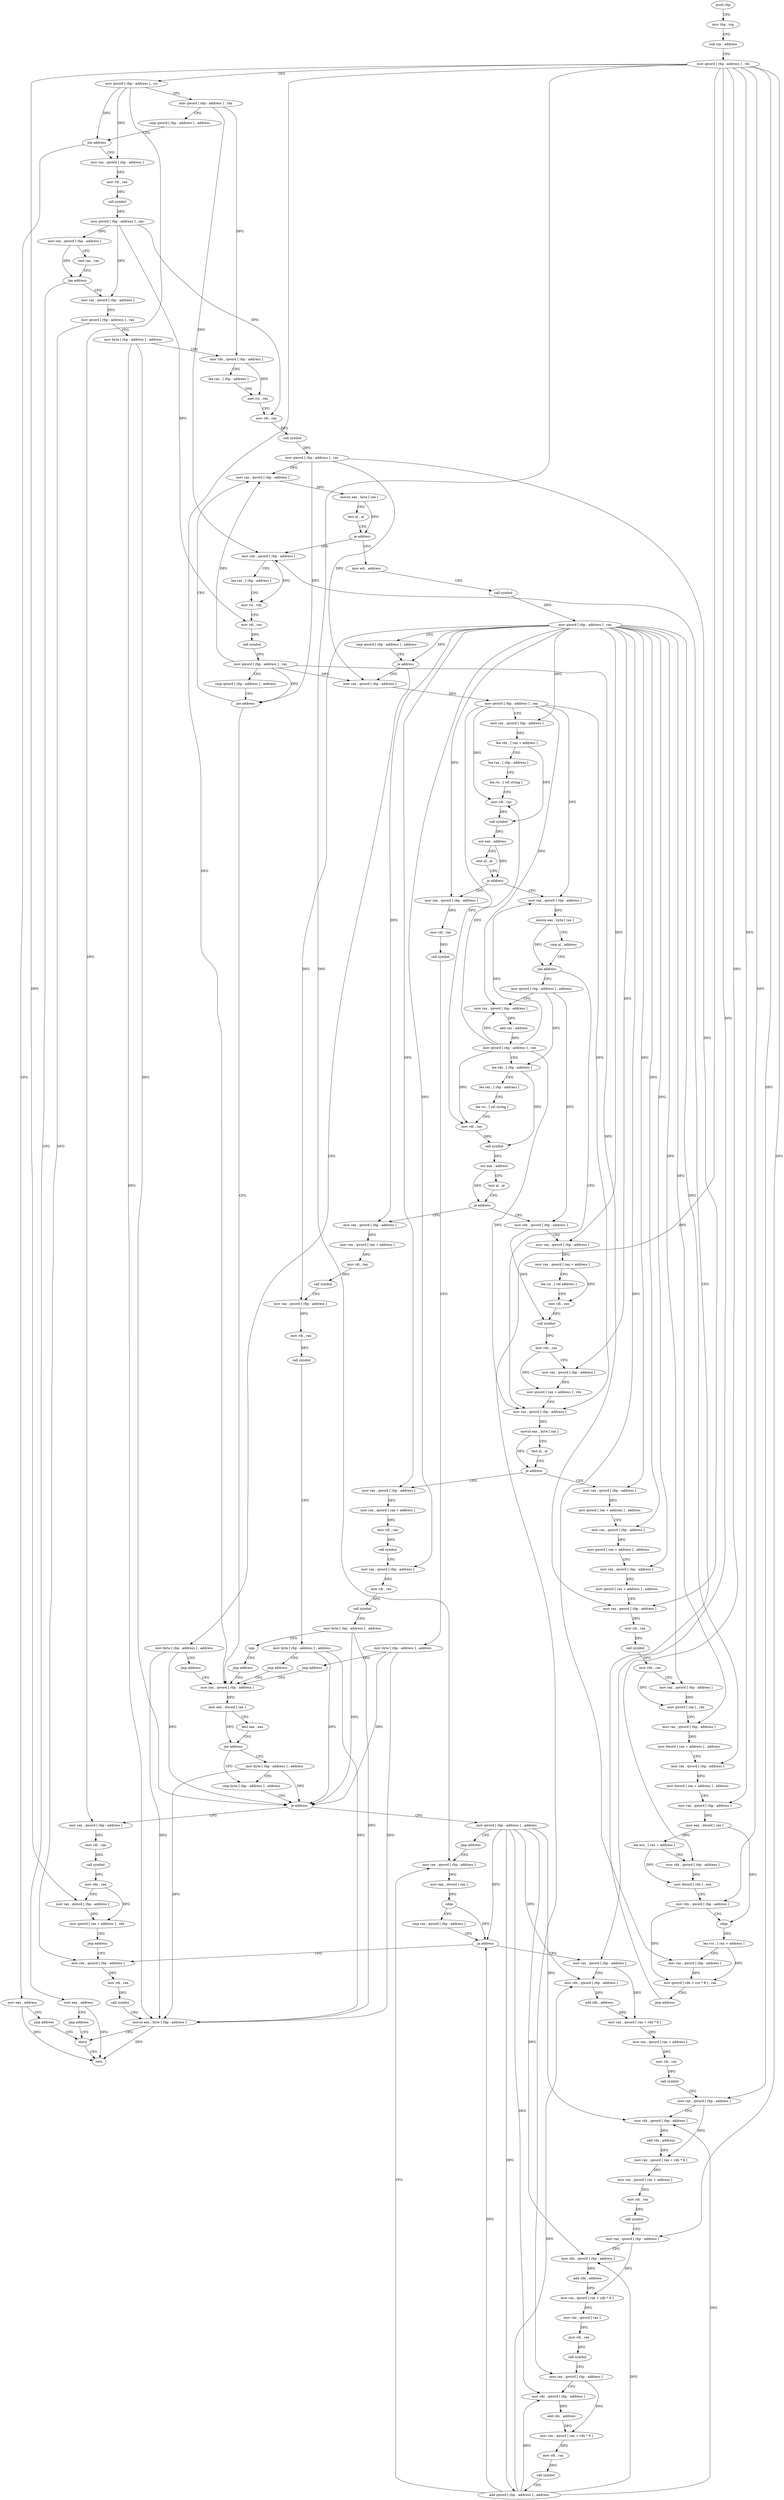 digraph "func" {
"173901" [label = "push rbp" ]
"173902" [label = "mov rbp , rsp" ]
"173905" [label = "sub rsp , address" ]
"173909" [label = "mov qword [ rbp - address ] , rdi" ]
"173913" [label = "mov qword [ rbp - address ] , rsi" ]
"173917" [label = "mov qword [ rbp - address ] , rdx" ]
"173921" [label = "cmp qword [ rbp - address ] , address" ]
"173926" [label = "jne address" ]
"173938" [label = "mov rax , qword [ rbp - address ]" ]
"173928" [label = "mov eax , address" ]
"173942" [label = "mov rdi , rax" ]
"173945" [label = "call symbol" ]
"173950" [label = "mov qword [ rbp - address ] , rax" ]
"173954" [label = "mov rax , qword [ rbp - address ]" ]
"173958" [label = "test rax , rax" ]
"173961" [label = "jne address" ]
"173973" [label = "mov rax , qword [ rbp - address ]" ]
"173963" [label = "mov eax , address" ]
"173933" [label = "jmp address" ]
"174651" [label = "leave" ]
"173977" [label = "mov qword [ rbp - address ] , rax" ]
"173981" [label = "mov byte [ rbp - address ] , address" ]
"173985" [label = "mov rdx , qword [ rbp - address ]" ]
"173989" [label = "lea rax , [ rbp - address ]" ]
"173993" [label = "mov rsi , rdx" ]
"173996" [label = "mov rdi , rax" ]
"173999" [label = "call symbol" ]
"174004" [label = "mov qword [ rbp - address ] , rax" ]
"174008" [label = "mov rax , qword [ rbp - address ]" ]
"173968" [label = "jmp address" ]
"174652" [label = "retn" ]
"174417" [label = "mov rdx , qword [ rbp - address ]" ]
"174421" [label = "lea rax , [ rbp - address ]" ]
"174425" [label = "mov rsi , rdx" ]
"174428" [label = "mov rdi , rax" ]
"174431" [label = "call symbol" ]
"174436" [label = "mov qword [ rbp - address ] , rax" ]
"174440" [label = "cmp qword [ rbp - address ] , address" ]
"174445" [label = "jne address" ]
"174451" [label = "mov rax , qword [ rbp - address ]" ]
"174023" [label = "mov edi , address" ]
"174028" [label = "call symbol" ]
"174033" [label = "mov qword [ rbp - address ] , rax" ]
"174037" [label = "cmp qword [ rbp - address ] , address" ]
"174042" [label = "je address" ]
"174411" [label = "mov byte [ rbp - address ] , address" ]
"174048" [label = "mov rax , qword [ rbp - address ]" ]
"174012" [label = "movzx eax , byte [ rax ]" ]
"174015" [label = "test al , al" ]
"174017" [label = "je address" ]
"174455" [label = "mov eax , dword [ rax ]" ]
"174457" [label = "test eax , eax" ]
"174459" [label = "jne address" ]
"174465" [label = "cmp byte [ rbp - address ] , address" ]
"174461" [label = "mov byte [ rbp - address ] , address" ]
"174415" [label = "jmp address" ]
"174052" [label = "mov qword [ rbp - address ] , rax" ]
"174056" [label = "mov rax , qword [ rbp - address ]" ]
"174060" [label = "lea rdx , [ rax + address ]" ]
"174064" [label = "lea rax , [ rbp - address ]" ]
"174068" [label = "lea rsi , [ rel string ]" ]
"174075" [label = "mov rdi , rax" ]
"174078" [label = "call symbol" ]
"174083" [label = "xor eax , address" ]
"174086" [label = "test al , al" ]
"174088" [label = "je address" ]
"174111" [label = "mov rax , qword [ rbp - address ]" ]
"174090" [label = "mov rax , qword [ rbp - address ]" ]
"174469" [label = "je address" ]
"174499" [label = "mov qword [ rbp - address ] , address" ]
"174471" [label = "mov rax , qword [ rbp - address ]" ]
"174115" [label = "movzx eax , byte [ rax ]" ]
"174118" [label = "cmp al , address" ]
"174120" [label = "jne address" ]
"174247" [label = "mov rax , qword [ rbp - address ]" ]
"174122" [label = "mov qword [ rbp - address ] , address" ]
"174094" [label = "mov rdi , rax" ]
"174097" [label = "call symbol" ]
"174102" [label = "mov byte [ rbp - address ] , address" ]
"174106" [label = "jmp address" ]
"174507" [label = "jmp address" ]
"174621" [label = "mov rax , qword [ rbp - address ]" ]
"174475" [label = "mov rdi , rax" ]
"174478" [label = "call symbol" ]
"174483" [label = "mov rdx , rax" ]
"174486" [label = "mov rax , qword [ rbp - address ]" ]
"174490" [label = "mov qword [ rax + address ] , rdx" ]
"174494" [label = "jmp address" ]
"174635" [label = "mov rax , qword [ rbp - address ]" ]
"174251" [label = "movzx eax , byte [ rax ]" ]
"174254" [label = "test al , al" ]
"174256" [label = "je address" ]
"174296" [label = "mov rax , qword [ rbp - address ]" ]
"174258" [label = "mov rax , qword [ rbp - address ]" ]
"174130" [label = "mov rax , qword [ rbp - address ]" ]
"174134" [label = "add rax , address" ]
"174138" [label = "mov qword [ rbp - address ] , rax" ]
"174142" [label = "lea rdx , [ rbp - address ]" ]
"174146" [label = "lea rax , [ rbp - address ]" ]
"174150" [label = "lea rsi , [ rel string ]" ]
"174157" [label = "mov rdi , rax" ]
"174160" [label = "call symbol" ]
"174165" [label = "xor eax , address" ]
"174168" [label = "test al , al" ]
"174170" [label = "je address" ]
"174209" [label = "mov rdx , qword [ rbp - address ]" ]
"174172" [label = "mov rax , qword [ rbp - address ]" ]
"174625" [label = "mov eax , dword [ rax ]" ]
"174627" [label = "cdqe" ]
"174629" [label = "cmp rax , qword [ rbp - address ]" ]
"174633" [label = "ja address" ]
"174509" [label = "mov rax , qword [ rbp - address ]" ]
"174639" [label = "mov rdi , rax" ]
"174642" [label = "call symbol" ]
"174647" [label = "movzx eax , byte [ rbp - address ]" ]
"174300" [label = "mov qword [ rax + address ] , address" ]
"174308" [label = "mov rax , qword [ rbp - address ]" ]
"174312" [label = "mov qword [ rax + address ] , address" ]
"174320" [label = "mov rax , qword [ rbp - address ]" ]
"174324" [label = "mov qword [ rax + address ] , address" ]
"174332" [label = "mov rax , qword [ rbp - address ]" ]
"174336" [label = "mov rdi , rax" ]
"174339" [label = "call symbol" ]
"174344" [label = "mov rdx , rax" ]
"174347" [label = "mov rax , qword [ rbp - address ]" ]
"174351" [label = "mov qword [ rax ] , rdx" ]
"174354" [label = "mov rax , qword [ rbp - address ]" ]
"174358" [label = "mov dword [ rax + address ] , address" ]
"174365" [label = "mov rax , qword [ rbp - address ]" ]
"174369" [label = "mov dword [ rax + address ] , address" ]
"174376" [label = "mov rax , qword [ rbp - address ]" ]
"174380" [label = "mov eax , dword [ rax ]" ]
"174382" [label = "lea ecx , [ rax + address ]" ]
"174385" [label = "mov rdx , qword [ rbp - address ]" ]
"174389" [label = "mov dword [ rdx ] , ecx" ]
"174391" [label = "mov rdx , qword [ rbp - address ]" ]
"174395" [label = "cdqe" ]
"174397" [label = "lea rcx , [ rax + address ]" ]
"174401" [label = "mov rax , qword [ rbp - address ]" ]
"174405" [label = "mov qword [ rdx + rcx * 8 ] , rax" ]
"174409" [label = "jmp address" ]
"174262" [label = "mov rax , qword [ rax + address ]" ]
"174266" [label = "mov rdi , rax" ]
"174269" [label = "call symbol" ]
"174274" [label = "mov rax , qword [ rbp - address ]" ]
"174278" [label = "mov rdi , rax" ]
"174281" [label = "call symbol" ]
"174286" [label = "mov byte [ rbp - address ] , address" ]
"174290" [label = "nop" ]
"174291" [label = "jmp address" ]
"174213" [label = "mov rax , qword [ rbp - address ]" ]
"174217" [label = "mov rax , qword [ rax + address ]" ]
"174221" [label = "lea rsi , [ rel address ]" ]
"174228" [label = "mov rdi , rax" ]
"174231" [label = "call symbol" ]
"174236" [label = "mov rdx , rax" ]
"174239" [label = "mov rax , qword [ rbp - address ]" ]
"174243" [label = "mov qword [ rax + address ] , rdx" ]
"174176" [label = "mov rax , qword [ rax + address ]" ]
"174180" [label = "mov rdi , rax" ]
"174183" [label = "call symbol" ]
"174188" [label = "mov rax , qword [ rbp - address ]" ]
"174192" [label = "mov rdi , rax" ]
"174195" [label = "call symbol" ]
"174200" [label = "mov byte [ rbp - address ] , address" ]
"174204" [label = "jmp address" ]
"174513" [label = "mov rdx , qword [ rbp - address ]" ]
"174517" [label = "add rdx , address" ]
"174521" [label = "mov rax , qword [ rax + rdx * 8 ]" ]
"174525" [label = "mov rax , qword [ rax + address ]" ]
"174529" [label = "mov rdi , rax" ]
"174532" [label = "call symbol" ]
"174537" [label = "mov rax , qword [ rbp - address ]" ]
"174541" [label = "mov rdx , qword [ rbp - address ]" ]
"174545" [label = "add rdx , address" ]
"174549" [label = "mov rax , qword [ rax + rdx * 8 ]" ]
"174553" [label = "mov rax , qword [ rax + address ]" ]
"174557" [label = "mov rdi , rax" ]
"174560" [label = "call symbol" ]
"174565" [label = "mov rax , qword [ rbp - address ]" ]
"174569" [label = "mov rdx , qword [ rbp - address ]" ]
"174573" [label = "add rdx , address" ]
"174577" [label = "mov rax , qword [ rax + rdx * 8 ]" ]
"174581" [label = "mov rax , qword [ rax ]" ]
"174584" [label = "mov rdi , rax" ]
"174587" [label = "call symbol" ]
"174592" [label = "mov rax , qword [ rbp - address ]" ]
"174596" [label = "mov rdx , qword [ rbp - address ]" ]
"174600" [label = "add rdx , address" ]
"174604" [label = "mov rax , qword [ rax + rdx * 8 ]" ]
"174608" [label = "mov rdi , rax" ]
"174611" [label = "call symbol" ]
"174616" [label = "add qword [ rbp - address ] , address" ]
"173901" -> "173902" [ label = "CFG" ]
"173902" -> "173905" [ label = "CFG" ]
"173905" -> "173909" [ label = "CFG" ]
"173909" -> "173913" [ label = "CFG" ]
"173909" -> "174451" [ label = "DFG" ]
"173909" -> "174486" [ label = "DFG" ]
"173909" -> "174621" [ label = "DFG" ]
"173909" -> "174376" [ label = "DFG" ]
"173909" -> "174385" [ label = "DFG" ]
"173909" -> "174391" [ label = "DFG" ]
"173909" -> "174509" [ label = "DFG" ]
"173909" -> "174537" [ label = "DFG" ]
"173909" -> "174565" [ label = "DFG" ]
"173909" -> "174592" [ label = "DFG" ]
"173913" -> "173917" [ label = "CFG" ]
"173913" -> "173926" [ label = "DFG" ]
"173913" -> "173938" [ label = "DFG" ]
"173913" -> "174471" [ label = "DFG" ]
"173917" -> "173921" [ label = "CFG" ]
"173917" -> "173985" [ label = "DFG" ]
"173917" -> "174417" [ label = "DFG" ]
"173921" -> "173926" [ label = "CFG" ]
"173926" -> "173938" [ label = "CFG" ]
"173926" -> "173928" [ label = "CFG" ]
"173938" -> "173942" [ label = "DFG" ]
"173928" -> "173933" [ label = "CFG" ]
"173928" -> "174652" [ label = "DFG" ]
"173942" -> "173945" [ label = "DFG" ]
"173945" -> "173950" [ label = "DFG" ]
"173950" -> "173954" [ label = "DFG" ]
"173950" -> "173973" [ label = "DFG" ]
"173950" -> "173996" [ label = "DFG" ]
"173950" -> "174428" [ label = "DFG" ]
"173954" -> "173958" [ label = "CFG" ]
"173954" -> "173961" [ label = "DFG" ]
"173958" -> "173961" [ label = "CFG" ]
"173961" -> "173973" [ label = "CFG" ]
"173961" -> "173963" [ label = "CFG" ]
"173973" -> "173977" [ label = "DFG" ]
"173963" -> "173968" [ label = "CFG" ]
"173963" -> "174652" [ label = "DFG" ]
"173933" -> "174651" [ label = "CFG" ]
"174651" -> "174652" [ label = "CFG" ]
"173977" -> "173981" [ label = "CFG" ]
"173977" -> "174635" [ label = "DFG" ]
"173981" -> "173985" [ label = "CFG" ]
"173981" -> "174469" [ label = "DFG" ]
"173981" -> "174647" [ label = "DFG" ]
"173985" -> "173989" [ label = "CFG" ]
"173985" -> "173993" [ label = "DFG" ]
"173989" -> "173993" [ label = "CFG" ]
"173993" -> "173996" [ label = "CFG" ]
"173996" -> "173999" [ label = "DFG" ]
"173999" -> "174004" [ label = "DFG" ]
"174004" -> "174008" [ label = "DFG" ]
"174004" -> "174445" [ label = "DFG" ]
"174004" -> "174048" [ label = "DFG" ]
"174004" -> "174332" [ label = "DFG" ]
"174008" -> "174012" [ label = "DFG" ]
"173968" -> "174651" [ label = "CFG" ]
"174417" -> "174421" [ label = "CFG" ]
"174417" -> "174425" [ label = "DFG" ]
"174421" -> "174425" [ label = "CFG" ]
"174425" -> "174428" [ label = "CFG" ]
"174428" -> "174431" [ label = "DFG" ]
"174431" -> "174436" [ label = "DFG" ]
"174436" -> "174440" [ label = "CFG" ]
"174436" -> "174008" [ label = "DFG" ]
"174436" -> "174445" [ label = "DFG" ]
"174436" -> "174048" [ label = "DFG" ]
"174436" -> "174332" [ label = "DFG" ]
"174440" -> "174445" [ label = "CFG" ]
"174445" -> "174008" [ label = "CFG" ]
"174445" -> "174451" [ label = "CFG" ]
"174451" -> "174455" [ label = "DFG" ]
"174023" -> "174028" [ label = "CFG" ]
"174028" -> "174033" [ label = "DFG" ]
"174033" -> "174037" [ label = "CFG" ]
"174033" -> "174042" [ label = "DFG" ]
"174033" -> "174056" [ label = "DFG" ]
"174033" -> "174090" [ label = "DFG" ]
"174033" -> "174296" [ label = "DFG" ]
"174033" -> "174308" [ label = "DFG" ]
"174033" -> "174320" [ label = "DFG" ]
"174033" -> "174347" [ label = "DFG" ]
"174033" -> "174354" [ label = "DFG" ]
"174033" -> "174365" [ label = "DFG" ]
"174033" -> "174401" [ label = "DFG" ]
"174033" -> "174258" [ label = "DFG" ]
"174033" -> "174274" [ label = "DFG" ]
"174033" -> "174213" [ label = "DFG" ]
"174033" -> "174239" [ label = "DFG" ]
"174033" -> "174172" [ label = "DFG" ]
"174033" -> "174188" [ label = "DFG" ]
"174037" -> "174042" [ label = "CFG" ]
"174042" -> "174411" [ label = "CFG" ]
"174042" -> "174048" [ label = "CFG" ]
"174411" -> "174415" [ label = "CFG" ]
"174411" -> "174469" [ label = "DFG" ]
"174411" -> "174647" [ label = "DFG" ]
"174048" -> "174052" [ label = "DFG" ]
"174012" -> "174015" [ label = "CFG" ]
"174012" -> "174017" [ label = "DFG" ]
"174015" -> "174017" [ label = "CFG" ]
"174017" -> "174417" [ label = "CFG" ]
"174017" -> "174023" [ label = "CFG" ]
"174455" -> "174457" [ label = "CFG" ]
"174455" -> "174459" [ label = "DFG" ]
"174457" -> "174459" [ label = "CFG" ]
"174459" -> "174465" [ label = "CFG" ]
"174459" -> "174461" [ label = "CFG" ]
"174465" -> "174469" [ label = "CFG" ]
"174461" -> "174465" [ label = "CFG" ]
"174461" -> "174469" [ label = "DFG" ]
"174461" -> "174647" [ label = "DFG" ]
"174415" -> "174451" [ label = "CFG" ]
"174052" -> "174056" [ label = "CFG" ]
"174052" -> "174111" [ label = "DFG" ]
"174052" -> "174247" [ label = "DFG" ]
"174052" -> "174130" [ label = "DFG" ]
"174052" -> "174075" [ label = "DFG" ]
"174052" -> "174157" [ label = "DFG" ]
"174056" -> "174060" [ label = "DFG" ]
"174060" -> "174064" [ label = "CFG" ]
"174060" -> "174078" [ label = "DFG" ]
"174064" -> "174068" [ label = "CFG" ]
"174068" -> "174075" [ label = "CFG" ]
"174075" -> "174078" [ label = "DFG" ]
"174078" -> "174083" [ label = "DFG" ]
"174083" -> "174086" [ label = "CFG" ]
"174083" -> "174088" [ label = "DFG" ]
"174086" -> "174088" [ label = "CFG" ]
"174088" -> "174111" [ label = "CFG" ]
"174088" -> "174090" [ label = "CFG" ]
"174111" -> "174115" [ label = "DFG" ]
"174090" -> "174094" [ label = "DFG" ]
"174469" -> "174499" [ label = "CFG" ]
"174469" -> "174471" [ label = "CFG" ]
"174499" -> "174507" [ label = "CFG" ]
"174499" -> "174633" [ label = "DFG" ]
"174499" -> "174513" [ label = "DFG" ]
"174499" -> "174541" [ label = "DFG" ]
"174499" -> "174569" [ label = "DFG" ]
"174499" -> "174596" [ label = "DFG" ]
"174499" -> "174616" [ label = "DFG" ]
"174471" -> "174475" [ label = "DFG" ]
"174115" -> "174118" [ label = "CFG" ]
"174115" -> "174120" [ label = "DFG" ]
"174118" -> "174120" [ label = "CFG" ]
"174120" -> "174247" [ label = "CFG" ]
"174120" -> "174122" [ label = "CFG" ]
"174247" -> "174251" [ label = "DFG" ]
"174122" -> "174130" [ label = "CFG" ]
"174122" -> "174209" [ label = "DFG" ]
"174122" -> "174142" [ label = "DFG" ]
"174094" -> "174097" [ label = "DFG" ]
"174097" -> "174102" [ label = "CFG" ]
"174102" -> "174106" [ label = "CFG" ]
"174102" -> "174469" [ label = "DFG" ]
"174102" -> "174647" [ label = "DFG" ]
"174106" -> "174451" [ label = "CFG" ]
"174507" -> "174621" [ label = "CFG" ]
"174621" -> "174625" [ label = "DFG" ]
"174475" -> "174478" [ label = "DFG" ]
"174478" -> "174483" [ label = "DFG" ]
"174483" -> "174486" [ label = "CFG" ]
"174483" -> "174490" [ label = "DFG" ]
"174486" -> "174490" [ label = "DFG" ]
"174490" -> "174494" [ label = "CFG" ]
"174494" -> "174635" [ label = "CFG" ]
"174635" -> "174639" [ label = "DFG" ]
"174251" -> "174254" [ label = "CFG" ]
"174251" -> "174256" [ label = "DFG" ]
"174254" -> "174256" [ label = "CFG" ]
"174256" -> "174296" [ label = "CFG" ]
"174256" -> "174258" [ label = "CFG" ]
"174296" -> "174300" [ label = "DFG" ]
"174258" -> "174262" [ label = "DFG" ]
"174130" -> "174134" [ label = "DFG" ]
"174134" -> "174138" [ label = "DFG" ]
"174138" -> "174142" [ label = "CFG" ]
"174138" -> "174075" [ label = "DFG" ]
"174138" -> "174111" [ label = "DFG" ]
"174138" -> "174247" [ label = "DFG" ]
"174138" -> "174130" [ label = "DFG" ]
"174138" -> "174157" [ label = "DFG" ]
"174142" -> "174146" [ label = "CFG" ]
"174142" -> "174160" [ label = "DFG" ]
"174146" -> "174150" [ label = "CFG" ]
"174150" -> "174157" [ label = "CFG" ]
"174157" -> "174160" [ label = "DFG" ]
"174160" -> "174165" [ label = "DFG" ]
"174165" -> "174168" [ label = "CFG" ]
"174165" -> "174170" [ label = "DFG" ]
"174168" -> "174170" [ label = "CFG" ]
"174170" -> "174209" [ label = "CFG" ]
"174170" -> "174172" [ label = "CFG" ]
"174209" -> "174213" [ label = "CFG" ]
"174209" -> "174231" [ label = "DFG" ]
"174172" -> "174176" [ label = "DFG" ]
"174625" -> "174627" [ label = "DFG" ]
"174627" -> "174629" [ label = "CFG" ]
"174627" -> "174633" [ label = "DFG" ]
"174629" -> "174633" [ label = "CFG" ]
"174633" -> "174509" [ label = "CFG" ]
"174633" -> "174635" [ label = "CFG" ]
"174509" -> "174513" [ label = "CFG" ]
"174509" -> "174521" [ label = "DFG" ]
"174639" -> "174642" [ label = "DFG" ]
"174642" -> "174647" [ label = "CFG" ]
"174647" -> "174651" [ label = "CFG" ]
"174647" -> "174652" [ label = "DFG" ]
"174300" -> "174308" [ label = "CFG" ]
"174308" -> "174312" [ label = "DFG" ]
"174312" -> "174320" [ label = "CFG" ]
"174320" -> "174324" [ label = "DFG" ]
"174324" -> "174332" [ label = "CFG" ]
"174332" -> "174336" [ label = "DFG" ]
"174336" -> "174339" [ label = "DFG" ]
"174339" -> "174344" [ label = "DFG" ]
"174344" -> "174347" [ label = "CFG" ]
"174344" -> "174351" [ label = "DFG" ]
"174347" -> "174351" [ label = "DFG" ]
"174351" -> "174354" [ label = "CFG" ]
"174354" -> "174358" [ label = "DFG" ]
"174358" -> "174365" [ label = "CFG" ]
"174365" -> "174369" [ label = "DFG" ]
"174369" -> "174376" [ label = "CFG" ]
"174376" -> "174380" [ label = "DFG" ]
"174380" -> "174382" [ label = "DFG" ]
"174380" -> "174395" [ label = "DFG" ]
"174382" -> "174385" [ label = "CFG" ]
"174382" -> "174389" [ label = "DFG" ]
"174385" -> "174389" [ label = "DFG" ]
"174389" -> "174391" [ label = "CFG" ]
"174391" -> "174395" [ label = "CFG" ]
"174391" -> "174405" [ label = "DFG" ]
"174395" -> "174397" [ label = "DFG" ]
"174397" -> "174401" [ label = "CFG" ]
"174397" -> "174405" [ label = "DFG" ]
"174401" -> "174405" [ label = "DFG" ]
"174405" -> "174409" [ label = "CFG" ]
"174409" -> "174417" [ label = "CFG" ]
"174262" -> "174266" [ label = "DFG" ]
"174266" -> "174269" [ label = "DFG" ]
"174269" -> "174274" [ label = "CFG" ]
"174274" -> "174278" [ label = "DFG" ]
"174278" -> "174281" [ label = "DFG" ]
"174281" -> "174286" [ label = "CFG" ]
"174286" -> "174290" [ label = "CFG" ]
"174286" -> "174469" [ label = "DFG" ]
"174286" -> "174647" [ label = "DFG" ]
"174290" -> "174291" [ label = "CFG" ]
"174291" -> "174451" [ label = "CFG" ]
"174213" -> "174217" [ label = "DFG" ]
"174217" -> "174221" [ label = "CFG" ]
"174217" -> "174228" [ label = "DFG" ]
"174221" -> "174228" [ label = "CFG" ]
"174228" -> "174231" [ label = "DFG" ]
"174231" -> "174236" [ label = "DFG" ]
"174236" -> "174239" [ label = "CFG" ]
"174236" -> "174243" [ label = "DFG" ]
"174239" -> "174243" [ label = "DFG" ]
"174243" -> "174247" [ label = "CFG" ]
"174176" -> "174180" [ label = "DFG" ]
"174180" -> "174183" [ label = "DFG" ]
"174183" -> "174188" [ label = "CFG" ]
"174188" -> "174192" [ label = "DFG" ]
"174192" -> "174195" [ label = "DFG" ]
"174195" -> "174200" [ label = "CFG" ]
"174200" -> "174204" [ label = "CFG" ]
"174200" -> "174469" [ label = "DFG" ]
"174200" -> "174647" [ label = "DFG" ]
"174204" -> "174451" [ label = "CFG" ]
"174513" -> "174517" [ label = "DFG" ]
"174517" -> "174521" [ label = "DFG" ]
"174521" -> "174525" [ label = "DFG" ]
"174525" -> "174529" [ label = "DFG" ]
"174529" -> "174532" [ label = "DFG" ]
"174532" -> "174537" [ label = "CFG" ]
"174537" -> "174541" [ label = "CFG" ]
"174537" -> "174549" [ label = "DFG" ]
"174541" -> "174545" [ label = "DFG" ]
"174545" -> "174549" [ label = "DFG" ]
"174549" -> "174553" [ label = "DFG" ]
"174553" -> "174557" [ label = "DFG" ]
"174557" -> "174560" [ label = "DFG" ]
"174560" -> "174565" [ label = "CFG" ]
"174565" -> "174569" [ label = "CFG" ]
"174565" -> "174577" [ label = "DFG" ]
"174569" -> "174573" [ label = "DFG" ]
"174573" -> "174577" [ label = "DFG" ]
"174577" -> "174581" [ label = "DFG" ]
"174581" -> "174584" [ label = "DFG" ]
"174584" -> "174587" [ label = "DFG" ]
"174587" -> "174592" [ label = "CFG" ]
"174592" -> "174596" [ label = "CFG" ]
"174592" -> "174604" [ label = "DFG" ]
"174596" -> "174600" [ label = "DFG" ]
"174600" -> "174604" [ label = "DFG" ]
"174604" -> "174608" [ label = "DFG" ]
"174608" -> "174611" [ label = "DFG" ]
"174611" -> "174616" [ label = "CFG" ]
"174616" -> "174621" [ label = "CFG" ]
"174616" -> "174633" [ label = "DFG" ]
"174616" -> "174513" [ label = "DFG" ]
"174616" -> "174541" [ label = "DFG" ]
"174616" -> "174569" [ label = "DFG" ]
"174616" -> "174596" [ label = "DFG" ]
}
